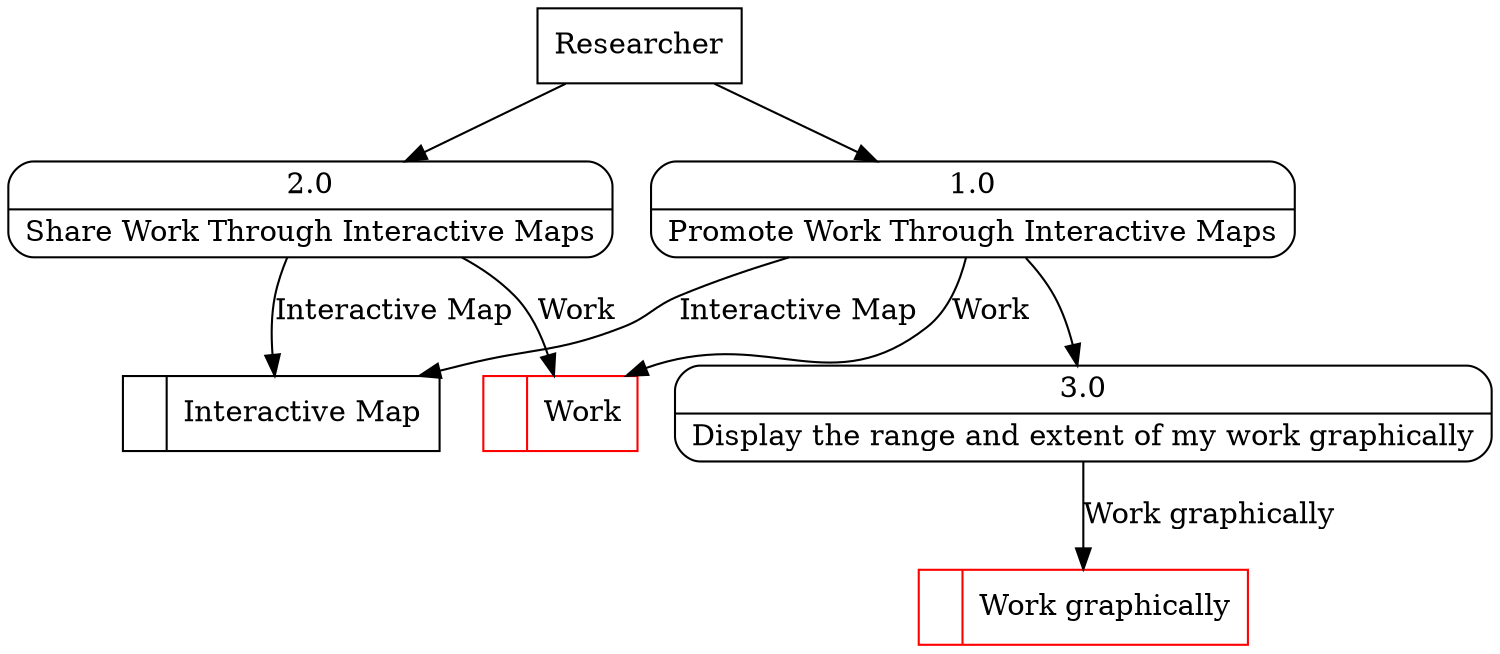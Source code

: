 digraph dfd2{ 
node[shape=record]
200 [label="<f0>  |<f1> Work " color=red];
201 [label="<f0>  |<f1> Interactive Map " ];
202 [label="Researcher" shape=box];
203 [label="{<f0> 1.0|<f1> Promote Work Through Interactive Maps }" shape=Mrecord];
204 [label="{<f0> 2.0|<f1> Share Work Through Interactive Maps }" shape=Mrecord];
3 [label="{<f0> 3.0|<f1> Display the range and extent of my work graphically }" shape=Mrecord];
203 -> 3
1001 [label="<f0>  |<f1> Work graphically " color=red];
3 -> 1001 [label="Work graphically"]
202 -> 203
202 -> 204
203 -> 200 [label="Work"]
203 -> 201 [label="Interactive Map"]
204 -> 200 [label="Work"]
204 -> 201 [label="Interactive Map"]
}